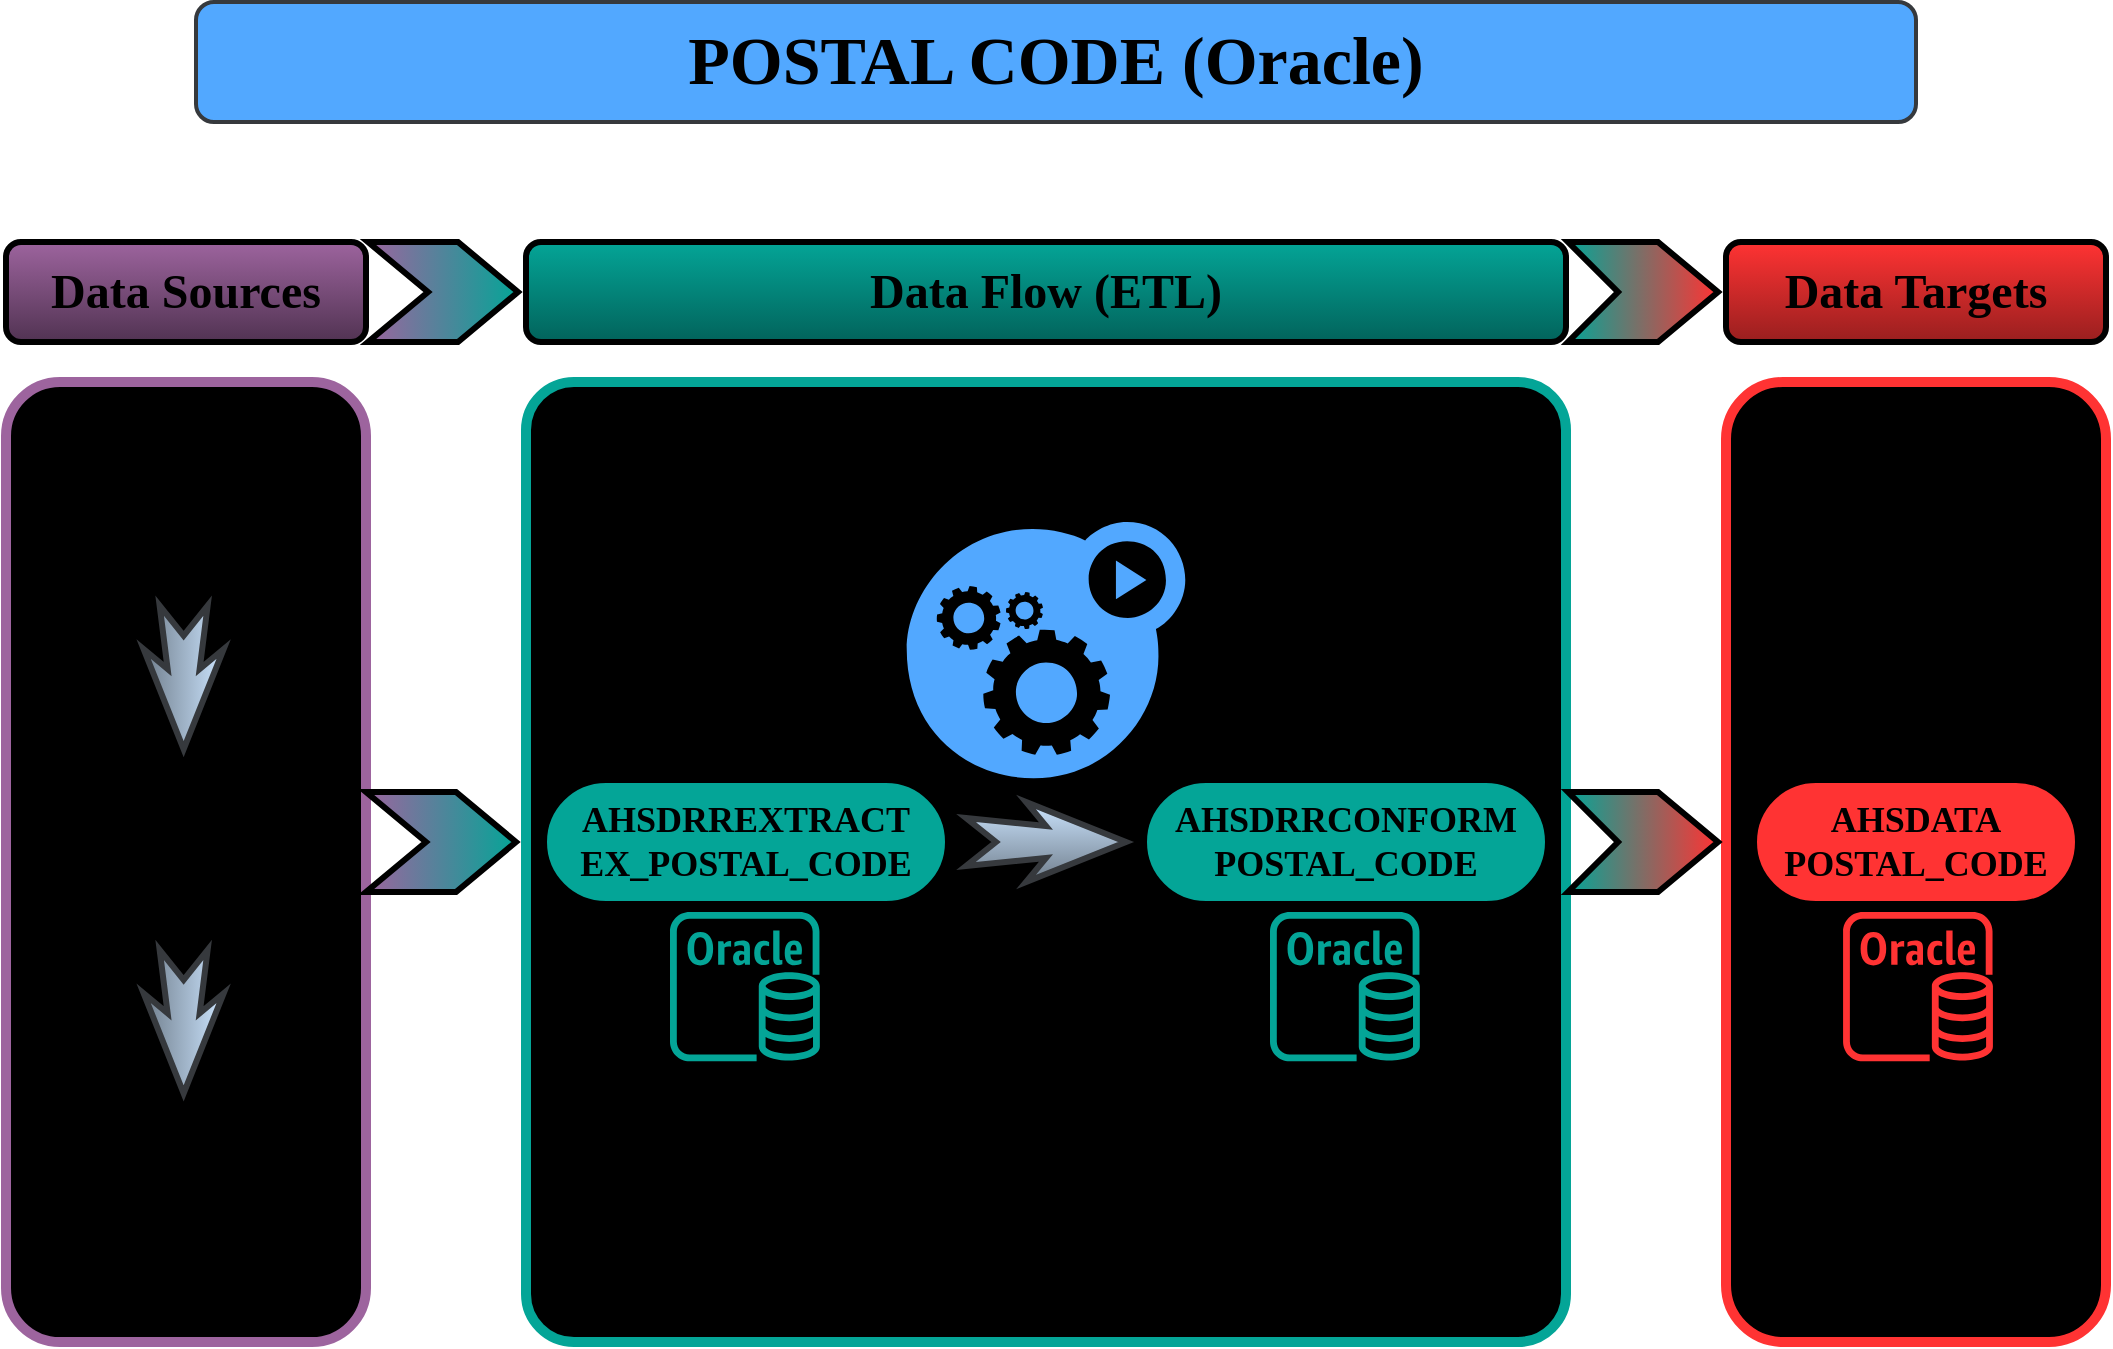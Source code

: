 <mxfile version="21.6.8" type="github">
  <diagram name="Page-1" id="2YBvvXClWsGukQMizWep">
    <mxGraphModel dx="1235" dy="638" grid="1" gridSize="10" guides="1" tooltips="1" connect="1" arrows="1" fold="1" page="1" pageScale="1" pageWidth="1100" pageHeight="850" background="#FFFFFF" math="0" shadow="0">
      <root>
        <mxCell id="0" />
        <mxCell id="1" parent="0" />
        <mxCell id="Vc_qNqWKN2TwWsNFO-2Q-7" value="&lt;font face=&quot;Tahoma&quot; size=&quot;1&quot; style=&quot;&quot;&gt;&lt;b style=&quot;font-size: 34px;&quot;&gt;POSTAL CODE (Oracle)&lt;/b&gt;&lt;/font&gt;" style="rounded=1;whiteSpace=wrap;html=1;fillColor=#52A8FF;strokeColor=#36393d;strokeWidth=2;flipH=1;flipV=1;" parent="1" vertex="1">
          <mxGeometry x="120" y="90" width="860" height="60" as="geometry" />
        </mxCell>
        <mxCell id="Vc_qNqWKN2TwWsNFO-2Q-20" value="" style="rounded=1;whiteSpace=wrap;html=1;fontSize=17;fontStyle=1;fillColor=#000000;strokeColor=#04A597;strokeWidth=5;arcSize=5;container=0;" parent="1" vertex="1">
          <mxGeometry x="285" y="280" width="520" height="480" as="geometry" />
        </mxCell>
        <mxCell id="Vc_qNqWKN2TwWsNFO-2Q-21" value="" style="rounded=1;whiteSpace=wrap;html=1;fontSize=17;fontStyle=1;fillColor=#000000;strokeColor=#FF3333;strokeWidth=5;" parent="1" vertex="1">
          <mxGeometry x="885" y="280" width="190" height="480" as="geometry" />
        </mxCell>
        <mxCell id="Vc_qNqWKN2TwWsNFO-2Q-13" value="" style="rounded=1;whiteSpace=wrap;html=1;fontSize=17;fontStyle=1;fillColor=#000000;strokeColor=#9D649E;strokeWidth=5;container=0;labelBackgroundColor=#000000;fontColor=#FFFFFF;" parent="1" vertex="1">
          <mxGeometry x="25" y="280" width="180" height="480" as="geometry" />
        </mxCell>
        <mxCell id="Vc_qNqWKN2TwWsNFO-2Q-92" value="" style="group" parent="1" vertex="1" connectable="0">
          <mxGeometry x="69" y="295" width="89.644" height="448.221" as="geometry" />
        </mxCell>
        <mxCell id="Vc_qNqWKN2TwWsNFO-2Q-27" value="" style="shape=image;html=1;verticalAlign=top;verticalLabelPosition=bottom;labelBackgroundColor=#ffffff;imageAspect=0;aspect=fixed;image=https://cdn1.iconfinder.com/data/icons/DarkGlass_Reworked/128x128/mimetypes/zip3.png;container=0;" parent="Vc_qNqWKN2TwWsNFO-2Q-92" vertex="1">
          <mxGeometry width="89.644" height="89.644" as="geometry" />
        </mxCell>
        <mxCell id="Vc_qNqWKN2TwWsNFO-2Q-29" value="" style="shape=image;html=1;verticalAlign=top;verticalLabelPosition=bottom;labelBackgroundColor=#ffffff;imageAspect=0;aspect=fixed;image=https://cdn0.iconfinder.com/data/icons/Hosting_Icons/128/ftp-px-png.png;container=0;" parent="Vc_qNqWKN2TwWsNFO-2Q-92" vertex="1">
          <mxGeometry y="170.324" width="89.644" height="89.644" as="geometry" />
        </mxCell>
        <mxCell id="Vc_qNqWKN2TwWsNFO-2Q-30" value="" style="shape=image;html=1;verticalAlign=top;verticalLabelPosition=bottom;labelBackgroundColor=#ffffff;imageAspect=0;aspect=fixed;image=https://cdn3.iconfinder.com/data/icons/cad-database-presentation-spreadsheet-vector-fil-2/512/19-128.png;container=0;" parent="Vc_qNqWKN2TwWsNFO-2Q-92" vertex="1">
          <mxGeometry y="358.577" width="89.644" height="89.644" as="geometry" />
        </mxCell>
        <mxCell id="Vc_qNqWKN2TwWsNFO-2Q-32" value="" style="html=1;shadow=0;dashed=0;align=center;verticalAlign=middle;shape=mxgraph.arrows2.stylisedArrow;dy=0.6;dx=40;notch=15;feather=0.4;direction=south;container=0;fillColor=#cce5ff;gradientColor=#707E8C;strokeColor=#36393d;strokeWidth=3;" parent="Vc_qNqWKN2TwWsNFO-2Q-92" vertex="1">
          <mxGeometry x="24.822" y="96.816" width="40" height="71.715" as="geometry" />
        </mxCell>
        <mxCell id="Vc_qNqWKN2TwWsNFO-2Q-33" value="" style="html=1;shadow=0;dashed=0;align=center;verticalAlign=middle;shape=mxgraph.arrows2.stylisedArrow;dy=0.6;dx=40;notch=15;feather=0.4;direction=south;container=0;fillColor=#cce5ff;gradientColor=#707E8C;strokeColor=#36393d;strokeWidth=3;" parent="Vc_qNqWKN2TwWsNFO-2Q-92" vertex="1">
          <mxGeometry x="24.822" y="268.933" width="40" height="71.715" as="geometry" />
        </mxCell>
        <mxCell id="Vc_qNqWKN2TwWsNFO-2Q-93" value="" style="group" parent="1" vertex="1" connectable="0">
          <mxGeometry x="900" y="480" width="160" height="139.771" as="geometry" />
        </mxCell>
        <mxCell id="Vc_qNqWKN2TwWsNFO-2Q-36" value="&lt;font style=&quot;font-size: 18px;&quot; face=&quot;Tahoma&quot;&gt;&lt;b style=&quot;&quot;&gt;AHSDATA&lt;br&gt;POSTAL_CODE&lt;/b&gt;&lt;/font&gt;" style="html=1;dashed=0;whiteSpace=wrap;shape=mxgraph.dfd.start;fillColor=#FF3333;" parent="Vc_qNqWKN2TwWsNFO-2Q-93" vertex="1">
          <mxGeometry width="160" height="60" as="geometry" />
        </mxCell>
        <mxCell id="Vc_qNqWKN2TwWsNFO-2Q-47" value="" style="sketch=0;outlineConnect=0;fontColor=#232F3E;gradientColor=none;fillColor=#FF3333;strokeColor=none;dashed=0;verticalLabelPosition=bottom;verticalAlign=top;align=center;html=1;fontSize=12;fontStyle=0;aspect=fixed;pointerEvents=1;shape=mxgraph.aws4.rds_oracle_instance;" parent="Vc_qNqWKN2TwWsNFO-2Q-93" vertex="1">
          <mxGeometry x="43.54" y="64.854" width="74.917" height="74.917" as="geometry" />
        </mxCell>
        <mxCell id="Vc_qNqWKN2TwWsNFO-2Q-25" value="&lt;font style=&quot;font-size: 18px;&quot; face=&quot;Tahoma&quot;&gt;&lt;b style=&quot;&quot;&gt;AHSDRREXTRACT&lt;br&gt;EX_POSTAL_CODE&lt;/b&gt;&lt;/font&gt;" style="html=1;dashed=0;whiteSpace=wrap;shape=mxgraph.dfd.start;fillColor=#04A597;container=0;" parent="1" vertex="1">
          <mxGeometry x="295" y="480" width="200" height="60" as="geometry" />
        </mxCell>
        <mxCell id="Vc_qNqWKN2TwWsNFO-2Q-26" value="&lt;font style=&quot;font-size: 18px;&quot; face=&quot;Tahoma&quot;&gt;&lt;b style=&quot;&quot;&gt;AHSDRRCONFORM&lt;br&gt;POSTAL_CODE&lt;/b&gt;&lt;/font&gt;" style="html=1;dashed=0;whiteSpace=wrap;shape=mxgraph.dfd.start;fillColor=#04A597;container=0;" parent="1" vertex="1">
          <mxGeometry x="595" y="480" width="200" height="60" as="geometry" />
        </mxCell>
        <mxCell id="Vc_qNqWKN2TwWsNFO-2Q-45" value="" style="sketch=0;outlineConnect=0;fontColor=#232F3E;gradientColor=none;fillColor=#04A597;strokeColor=none;dashed=0;verticalLabelPosition=bottom;verticalAlign=top;align=center;html=1;fontSize=12;fontStyle=0;aspect=fixed;pointerEvents=1;shape=mxgraph.aws4.rds_oracle_instance;container=0;strokeWidth=1;perimeterSpacing=0;" parent="1" vertex="1">
          <mxGeometry x="357" y="544.854" width="74.917" height="74.917" as="geometry" />
        </mxCell>
        <mxCell id="Vc_qNqWKN2TwWsNFO-2Q-46" value="" style="sketch=0;outlineConnect=0;fontColor=#232F3E;gradientColor=none;fillColor=#04A597;strokeColor=none;dashed=0;verticalLabelPosition=bottom;verticalAlign=top;align=center;html=1;fontSize=12;fontStyle=0;aspect=fixed;pointerEvents=1;shape=mxgraph.aws4.rds_oracle_instance;container=0;" parent="1" vertex="1">
          <mxGeometry x="657" y="544.854" width="74.917" height="74.917" as="geometry" />
        </mxCell>
        <mxCell id="Vc_qNqWKN2TwWsNFO-2Q-62" value="" style="sketch=0;html=1;aspect=fixed;strokeColor=none;shadow=0;fillColor=#52A8FF;verticalAlign=top;labelPosition=center;verticalLabelPosition=bottom;shape=mxgraph.gcp2.gear_load" parent="1" vertex="1">
          <mxGeometry x="475.37" y="350.001" width="139.269" height="128.127" as="geometry" />
        </mxCell>
        <mxCell id="Vc_qNqWKN2TwWsNFO-2Q-91" value="" style="html=1;shadow=0;dashed=0;align=center;verticalAlign=middle;shape=mxgraph.arrows2.stylisedArrow;dy=0.6;dx=40;notch=15;feather=0.4;direction=east;container=0;fillColor=#cce5ff;gradientColor=#707E8C;strokeColor=#36393d;strokeWidth=3;" parent="1" vertex="1">
          <mxGeometry x="505" y="490" width="80" height="40" as="geometry" />
        </mxCell>
        <mxCell id="Vc_qNqWKN2TwWsNFO-2Q-2" value="&lt;font style=&quot;font-size: 24px;&quot;&gt;Data Sources&lt;/font&gt;" style="rounded=1;whiteSpace=wrap;html=1;fontSize=17;fontStyle=1;fillColor=#9D649E;strokeColor=#000000;strokeWidth=3;fontFamily=Tahoma;gradientColor=#513352;container=0;" parent="1" vertex="1">
          <mxGeometry x="25" y="210" width="180" height="50" as="geometry" />
        </mxCell>
        <mxCell id="Vc_qNqWKN2TwWsNFO-2Q-6" value="&lt;font face=&quot;Tahoma&quot; style=&quot;font-size: 24px;&quot;&gt;Data Targets&lt;/font&gt;" style="rounded=1;whiteSpace=wrap;html=1;fontSize=17;fontStyle=1;strokeWidth=3;fillColor=#FF3333;strokeColor=#000000;gradientColor=#991F1F;container=0;" parent="1" vertex="1">
          <mxGeometry x="885" y="210" width="190" height="50" as="geometry" />
        </mxCell>
        <mxCell id="Vc_qNqWKN2TwWsNFO-2Q-19" value="&lt;font style=&quot;font-size: 24px;&quot;&gt;Data Flow (ETL)&lt;/font&gt;" style="rounded=1;whiteSpace=wrap;html=1;fontSize=17;fontStyle=1;strokeWidth=3;fontFamily=Tahoma;fillColor=#04A597;strokeColor=#000000;fontColor=#000000;gradientColor=#02635B;container=0;" parent="1" vertex="1">
          <mxGeometry x="285" y="210" width="520" height="50" as="geometry" />
        </mxCell>
        <mxCell id="100chPrVTd_6QktHDmDS-3" value="" style="html=1;shadow=0;dashed=0;align=center;verticalAlign=middle;shape=mxgraph.arrows2.arrow;dy=0;dx=30;notch=25;fillColor=#FF3333;strokeColor=#000000;strokeWidth=3;container=0;gradientColor=#04A597;gradientDirection=west;" vertex="1" parent="1">
          <mxGeometry x="806" y="210" width="75" height="50" as="geometry" />
        </mxCell>
        <mxCell id="100chPrVTd_6QktHDmDS-4" value="" style="html=1;shadow=0;dashed=0;align=center;verticalAlign=middle;shape=mxgraph.arrows2.arrow;dy=0;dx=30;notch=30;fillColor=#9D649E;strokeColor=#000000;strokeWidth=3;container=0;gradientColor=#04A597;gradientDirection=east;" vertex="1" parent="1">
          <mxGeometry x="206" y="210" width="75" height="50" as="geometry" />
        </mxCell>
        <mxCell id="100chPrVTd_6QktHDmDS-7" value="" style="html=1;shadow=0;dashed=0;align=center;verticalAlign=middle;shape=mxgraph.arrows2.arrow;dy=0;dx=30;notch=25;fillColor=#FF3333;strokeColor=#000000;strokeWidth=3;container=0;gradientColor=#04A597;gradientDirection=west;" vertex="1" parent="1">
          <mxGeometry x="806" y="485" width="75" height="50" as="geometry" />
        </mxCell>
        <mxCell id="100chPrVTd_6QktHDmDS-9" value="" style="html=1;shadow=0;dashed=0;align=center;verticalAlign=middle;shape=mxgraph.arrows2.arrow;dy=0;dx=30;notch=30;fillColor=#9D649E;strokeColor=#000000;strokeWidth=3;container=0;gradientColor=#04A597;gradientDirection=east;" vertex="1" parent="1">
          <mxGeometry x="205" y="485" width="75" height="50" as="geometry" />
        </mxCell>
      </root>
    </mxGraphModel>
  </diagram>
</mxfile>

